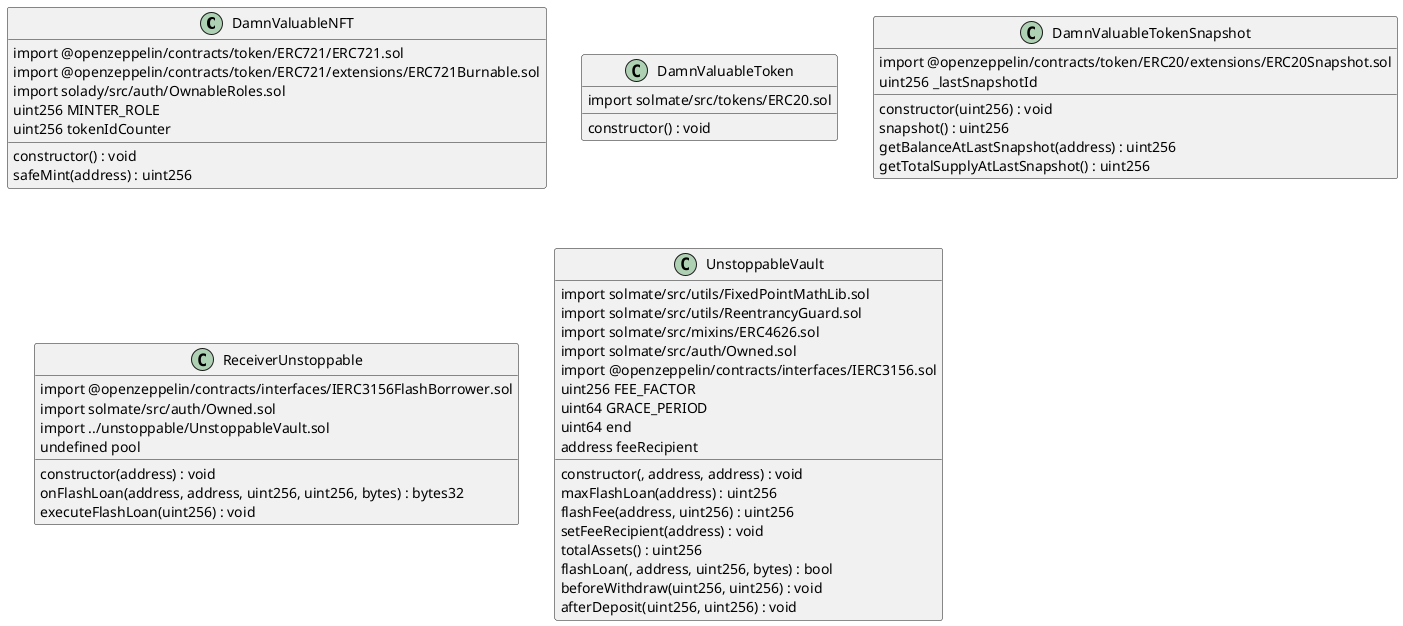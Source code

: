 @startuml
  class DamnValuableNFT {
            import @openzeppelin/contracts/token/ERC721/ERC721.sol
import @openzeppelin/contracts/token/ERC721/extensions/ERC721Burnable.sol
import solady/src/auth/OwnableRoles.sol
            uint256 MINTER_ROLE
uint256 tokenIdCounter
            constructor() : void
safeMint(address) : uint256
        }
class DamnValuableToken {
            import solmate/src/tokens/ERC20.sol
            
            constructor() : void
        }
class DamnValuableTokenSnapshot {
            import @openzeppelin/contracts/token/ERC20/extensions/ERC20Snapshot.sol
            uint256 _lastSnapshotId
            constructor(uint256) : void
snapshot() : uint256
getBalanceAtLastSnapshot(address) : uint256
getTotalSupplyAtLastSnapshot() : uint256
        }
class ReceiverUnstoppable {
            import @openzeppelin/contracts/interfaces/IERC3156FlashBorrower.sol
import solmate/src/auth/Owned.sol
import ../unstoppable/UnstoppableVault.sol
            undefined pool
            constructor(address) : void
onFlashLoan(address, address, uint256, uint256, bytes) : bytes32
executeFlashLoan(uint256) : void
        }
class UnstoppableVault {
            import solmate/src/utils/FixedPointMathLib.sol
import solmate/src/utils/ReentrancyGuard.sol
import solmate/src/mixins/ERC4626.sol
import solmate/src/auth/Owned.sol
import @openzeppelin/contracts/interfaces/IERC3156.sol
            uint256 FEE_FACTOR
uint64 GRACE_PERIOD
uint64 end
address feeRecipient
            constructor(, address, address) : void
maxFlashLoan(address) : uint256
flashFee(address, uint256) : uint256
setFeeRecipient(address) : void
totalAssets() : uint256
flashLoan(, address, uint256, bytes) : bool
beforeWithdraw(uint256, uint256) : void
afterDeposit(uint256, uint256) : void
        }
@enduml